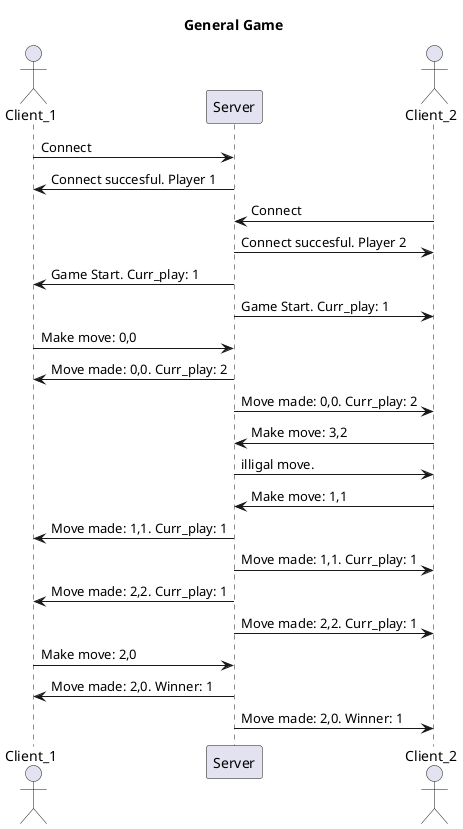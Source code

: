 @startuml
title General Game

actor Client_1
participant Server
actor Client_2

Client_1 -> Server : Connect
Server -> Client_1 : Connect succesful. Player 1

Client_2 -> Server : Connect
Server -> Client_2 : Connect succesful. Player 2

Server -> Client_1 : Game Start. Curr_play: 1
Server -> Client_2 : Game Start. Curr_play: 1

Client_1 -> Server : Make move: 0,0
Server -> Client_1 : Move made: 0,0. Curr_play: 2
Server -> Client_2 : Move made: 0,0. Curr_play: 2

Client_2 -> Server : Make move: 3,2
Server -> Client_2 : illigal move.
Client_2 -> Server : Make move: 1,1
Server -> Client_1 : Move made: 1,1. Curr_play: 1
Server -> Client_2 : Move made: 1,1. Curr_play: 1

box over Client_1,Client_2 : Both players take turns

Server -> Client_1 : Move made: 2,2. Curr_play: 1
Server -> Client_2 : Move made: 2,2. Curr_play: 1

Client_1 -> Server : Make move: 2,0
Server -> Client_1 : Move made: 2,0. Winner: 1
Server -> Client_2 : Move made: 2,0. Winner: 1
@enduml